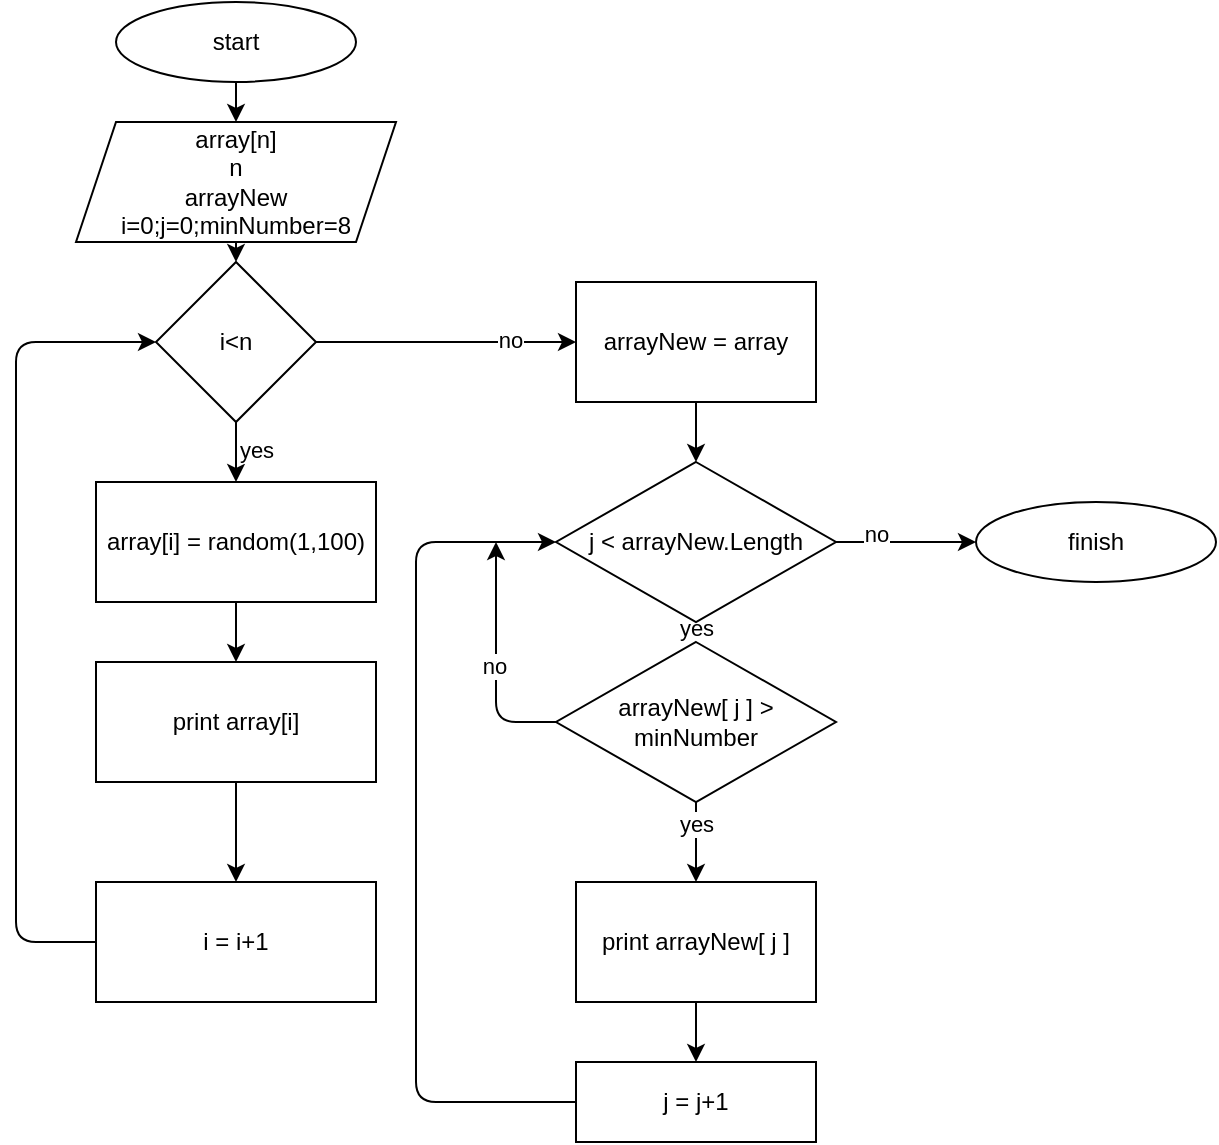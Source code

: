 <mxfile>
    <diagram id="iRLTGYXOBvZaJFvi4h__" name="Страница 1">
        <mxGraphModel dx="810" dy="1786" grid="1" gridSize="10" guides="1" tooltips="1" connect="1" arrows="1" fold="1" page="1" pageScale="1" pageWidth="827" pageHeight="1169" math="0" shadow="0">
            <root>
                <mxCell id="0"/>
                <mxCell id="1" parent="0"/>
                <mxCell id="14" style="edgeStyle=none;html=1;entryX=0.5;entryY=0;entryDx=0;entryDy=0;" edge="1" parent="1" source="6" target="8">
                    <mxGeometry relative="1" as="geometry"/>
                </mxCell>
                <mxCell id="6" value="start" style="ellipse;whiteSpace=wrap;html=1;" vertex="1" parent="1">
                    <mxGeometry x="170" y="-450" width="120" height="40" as="geometry"/>
                </mxCell>
                <mxCell id="13" style="edgeStyle=none;html=1;entryX=0.5;entryY=0;entryDx=0;entryDy=0;" edge="1" parent="1" source="8" target="10">
                    <mxGeometry relative="1" as="geometry"/>
                </mxCell>
                <mxCell id="8" value="array[n]&lt;br&gt;n&lt;br&gt;arrayNew&lt;br&gt;i=0;j=0;minNumber=8" style="shape=parallelogram;perimeter=parallelogramPerimeter;whiteSpace=wrap;html=1;fixedSize=1;" vertex="1" parent="1">
                    <mxGeometry x="150" y="-390" width="160" height="60" as="geometry"/>
                </mxCell>
                <mxCell id="15" style="edgeStyle=none;html=1;entryX=0.5;entryY=0;entryDx=0;entryDy=0;" edge="1" parent="1" source="10" target="11">
                    <mxGeometry relative="1" as="geometry">
                        <mxPoint x="230" y="-160" as="targetPoint"/>
                    </mxGeometry>
                </mxCell>
                <mxCell id="16" value="yes" style="edgeLabel;html=1;align=center;verticalAlign=middle;resizable=0;points=[];" vertex="1" connectable="0" parent="15">
                    <mxGeometry x="-0.078" y="10" relative="1" as="geometry">
                        <mxPoint as="offset"/>
                    </mxGeometry>
                </mxCell>
                <mxCell id="17" style="edgeStyle=none;html=1;entryX=0;entryY=0.5;entryDx=0;entryDy=0;" edge="1" parent="1" source="10" target="25">
                    <mxGeometry relative="1" as="geometry">
                        <mxPoint x="320" y="-280" as="targetPoint"/>
                    </mxGeometry>
                </mxCell>
                <mxCell id="18" value="no" style="edgeLabel;html=1;align=center;verticalAlign=middle;resizable=0;points=[];" vertex="1" connectable="0" parent="17">
                    <mxGeometry x="0.493" y="1" relative="1" as="geometry">
                        <mxPoint as="offset"/>
                    </mxGeometry>
                </mxCell>
                <mxCell id="10" value="i&amp;lt;n" style="rhombus;whiteSpace=wrap;html=1;" vertex="1" parent="1">
                    <mxGeometry x="190" y="-320" width="80" height="80" as="geometry"/>
                </mxCell>
                <mxCell id="19" style="edgeStyle=none;html=1;entryX=0.5;entryY=0;entryDx=0;entryDy=0;" edge="1" parent="1" source="11" target="12">
                    <mxGeometry relative="1" as="geometry"/>
                </mxCell>
                <mxCell id="11" value="array[i] = random(1,100)" style="rounded=0;whiteSpace=wrap;html=1;" vertex="1" parent="1">
                    <mxGeometry x="160" y="-210" width="140" height="60" as="geometry"/>
                </mxCell>
                <mxCell id="21" style="edgeStyle=none;html=1;entryX=0.5;entryY=0;entryDx=0;entryDy=0;" edge="1" parent="1" source="12" target="22">
                    <mxGeometry relative="1" as="geometry">
                        <mxPoint x="230" y="-90" as="targetPoint"/>
                    </mxGeometry>
                </mxCell>
                <mxCell id="12" value="print array[i]" style="rounded=0;whiteSpace=wrap;html=1;" vertex="1" parent="1">
                    <mxGeometry x="160" y="-120" width="140" height="60" as="geometry"/>
                </mxCell>
                <mxCell id="23" style="edgeStyle=none;html=1;entryX=0;entryY=0.5;entryDx=0;entryDy=0;" edge="1" parent="1" source="22" target="10">
                    <mxGeometry relative="1" as="geometry">
                        <Array as="points">
                            <mxPoint x="120" y="20"/>
                            <mxPoint x="120" y="-160"/>
                            <mxPoint x="120" y="-280"/>
                        </Array>
                    </mxGeometry>
                </mxCell>
                <mxCell id="22" value="i = i+1" style="rounded=0;whiteSpace=wrap;html=1;" vertex="1" parent="1">
                    <mxGeometry x="160" y="-10" width="140" height="60" as="geometry"/>
                </mxCell>
                <mxCell id="29" style="edgeStyle=none;html=1;entryX=0.5;entryY=0;entryDx=0;entryDy=0;" edge="1" parent="1" source="25" target="26">
                    <mxGeometry relative="1" as="geometry"/>
                </mxCell>
                <mxCell id="25" value="arrayNew = array" style="rounded=0;whiteSpace=wrap;html=1;" vertex="1" parent="1">
                    <mxGeometry x="400" y="-310" width="120" height="60" as="geometry"/>
                </mxCell>
                <mxCell id="30" style="edgeStyle=none;html=1;entryX=0.5;entryY=0;entryDx=0;entryDy=0;" edge="1" parent="1" source="26" target="27">
                    <mxGeometry relative="1" as="geometry"/>
                </mxCell>
                <mxCell id="31" value="yes" style="edgeLabel;html=1;align=center;verticalAlign=middle;resizable=0;points=[];" vertex="1" connectable="0" parent="30">
                    <mxGeometry x="-0.547" relative="1" as="geometry">
                        <mxPoint as="offset"/>
                    </mxGeometry>
                </mxCell>
                <mxCell id="40" style="edgeStyle=none;html=1;" edge="1" parent="1" source="26">
                    <mxGeometry relative="1" as="geometry">
                        <mxPoint x="600" y="-180" as="targetPoint"/>
                    </mxGeometry>
                </mxCell>
                <mxCell id="41" value="no" style="edgeLabel;html=1;align=center;verticalAlign=middle;resizable=0;points=[];" vertex="1" connectable="0" parent="40">
                    <mxGeometry x="-0.428" y="4" relative="1" as="geometry">
                        <mxPoint as="offset"/>
                    </mxGeometry>
                </mxCell>
                <mxCell id="26" value="j &amp;lt; arrayNew.Length" style="rhombus;whiteSpace=wrap;html=1;" vertex="1" parent="1">
                    <mxGeometry x="390" y="-220" width="140" height="80" as="geometry"/>
                </mxCell>
                <mxCell id="32" style="edgeStyle=none;html=1;entryX=0.5;entryY=0;entryDx=0;entryDy=0;" edge="1" parent="1" source="27" target="28">
                    <mxGeometry relative="1" as="geometry"/>
                </mxCell>
                <mxCell id="33" value="yes" style="edgeLabel;html=1;align=center;verticalAlign=middle;resizable=0;points=[];" vertex="1" connectable="0" parent="32">
                    <mxGeometry x="-0.456" relative="1" as="geometry">
                        <mxPoint as="offset"/>
                    </mxGeometry>
                </mxCell>
                <mxCell id="35" style="edgeStyle=none;html=1;" edge="1" parent="1" source="27">
                    <mxGeometry relative="1" as="geometry">
                        <mxPoint x="360" y="-180" as="targetPoint"/>
                        <Array as="points">
                            <mxPoint x="360" y="-90"/>
                        </Array>
                    </mxGeometry>
                </mxCell>
                <mxCell id="36" value="no" style="edgeLabel;html=1;align=center;verticalAlign=middle;resizable=0;points=[];" vertex="1" connectable="0" parent="35">
                    <mxGeometry x="-0.022" y="1" relative="1" as="geometry">
                        <mxPoint as="offset"/>
                    </mxGeometry>
                </mxCell>
                <mxCell id="27" value="arrayNew[ j ] &amp;gt; minNumber" style="rhombus;whiteSpace=wrap;html=1;" vertex="1" parent="1">
                    <mxGeometry x="390" y="-130" width="140" height="80" as="geometry"/>
                </mxCell>
                <mxCell id="38" style="edgeStyle=none;html=1;entryX=0.5;entryY=0;entryDx=0;entryDy=0;" edge="1" parent="1" source="28" target="37">
                    <mxGeometry relative="1" as="geometry"/>
                </mxCell>
                <mxCell id="28" value="print arrayNew[ j ]" style="rounded=0;whiteSpace=wrap;html=1;" vertex="1" parent="1">
                    <mxGeometry x="400" y="-10" width="120" height="60" as="geometry"/>
                </mxCell>
                <mxCell id="39" style="edgeStyle=none;html=1;entryX=0;entryY=0.5;entryDx=0;entryDy=0;" edge="1" parent="1" source="37" target="26">
                    <mxGeometry relative="1" as="geometry">
                        <Array as="points">
                            <mxPoint x="320" y="100"/>
                            <mxPoint x="320" y="-180"/>
                        </Array>
                    </mxGeometry>
                </mxCell>
                <mxCell id="37" value="j = j+1" style="rounded=0;whiteSpace=wrap;html=1;" vertex="1" parent="1">
                    <mxGeometry x="400" y="80" width="120" height="40" as="geometry"/>
                </mxCell>
                <mxCell id="42" value="finish" style="ellipse;whiteSpace=wrap;html=1;" vertex="1" parent="1">
                    <mxGeometry x="600" y="-200" width="120" height="40" as="geometry"/>
                </mxCell>
            </root>
        </mxGraphModel>
    </diagram>
</mxfile>